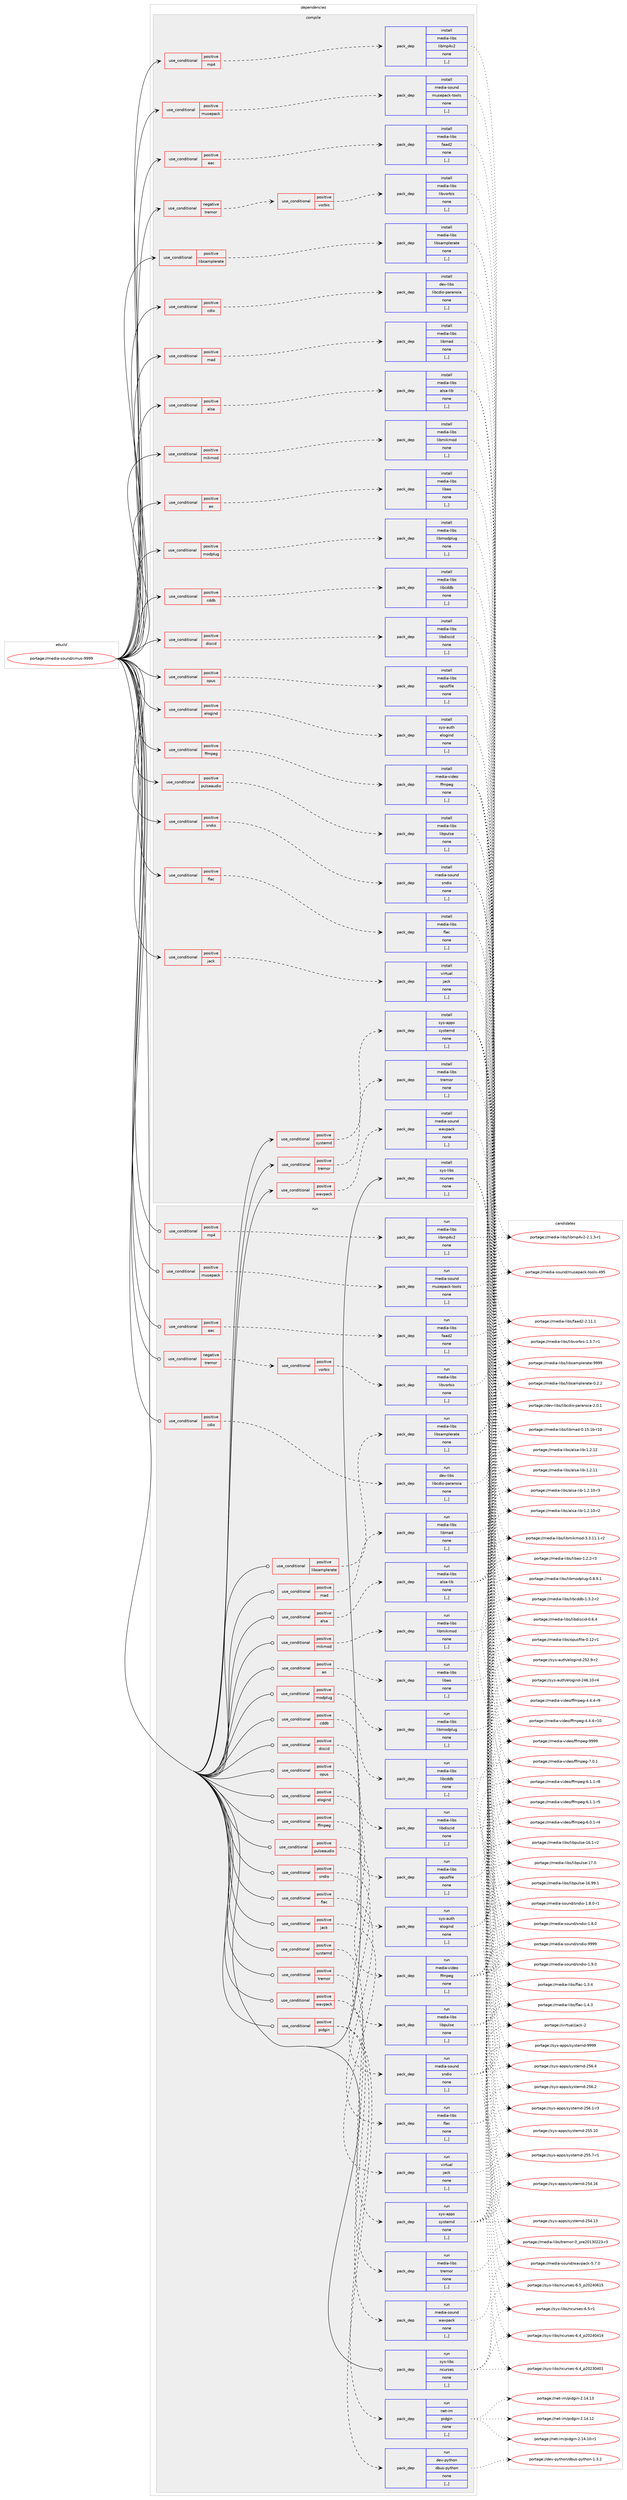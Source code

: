 digraph prolog {

# *************
# Graph options
# *************

newrank=true;
concentrate=true;
compound=true;
graph [rankdir=LR,fontname=Helvetica,fontsize=10,ranksep=1.5];#, ranksep=2.5, nodesep=0.2];
edge  [arrowhead=vee];
node  [fontname=Helvetica,fontsize=10];

# **********
# The ebuild
# **********

subgraph cluster_leftcol {
color=gray;
label=<<i>ebuild</i>>;
id [label="portage://media-sound/cmus-9999", color=red, width=4, href="../media-sound/cmus-9999.svg"];
}

# ****************
# The dependencies
# ****************

subgraph cluster_midcol {
color=gray;
label=<<i>dependencies</i>>;
subgraph cluster_compile {
fillcolor="#eeeeee";
style=filled;
label=<<i>compile</i>>;
subgraph cond79243 {
dependency313269 [label=<<TABLE BORDER="0" CELLBORDER="1" CELLSPACING="0" CELLPADDING="4"><TR><TD ROWSPAN="3" CELLPADDING="10">use_conditional</TD></TR><TR><TD>negative</TD></TR><TR><TD>tremor</TD></TR></TABLE>>, shape=none, color=red];
subgraph cond79244 {
dependency313270 [label=<<TABLE BORDER="0" CELLBORDER="1" CELLSPACING="0" CELLPADDING="4"><TR><TD ROWSPAN="3" CELLPADDING="10">use_conditional</TD></TR><TR><TD>positive</TD></TR><TR><TD>vorbis</TD></TR></TABLE>>, shape=none, color=red];
subgraph pack231595 {
dependency313271 [label=<<TABLE BORDER="0" CELLBORDER="1" CELLSPACING="0" CELLPADDING="4" WIDTH="220"><TR><TD ROWSPAN="6" CELLPADDING="30">pack_dep</TD></TR><TR><TD WIDTH="110">install</TD></TR><TR><TD>media-libs</TD></TR><TR><TD>libvorbis</TD></TR><TR><TD>none</TD></TR><TR><TD>[,,]</TD></TR></TABLE>>, shape=none, color=blue];
}
dependency313270:e -> dependency313271:w [weight=20,style="dashed",arrowhead="vee"];
}
dependency313269:e -> dependency313270:w [weight=20,style="dashed",arrowhead="vee"];
}
id:e -> dependency313269:w [weight=20,style="solid",arrowhead="vee"];
subgraph cond79245 {
dependency313272 [label=<<TABLE BORDER="0" CELLBORDER="1" CELLSPACING="0" CELLPADDING="4"><TR><TD ROWSPAN="3" CELLPADDING="10">use_conditional</TD></TR><TR><TD>positive</TD></TR><TR><TD>aac</TD></TR></TABLE>>, shape=none, color=red];
subgraph pack231596 {
dependency313273 [label=<<TABLE BORDER="0" CELLBORDER="1" CELLSPACING="0" CELLPADDING="4" WIDTH="220"><TR><TD ROWSPAN="6" CELLPADDING="30">pack_dep</TD></TR><TR><TD WIDTH="110">install</TD></TR><TR><TD>media-libs</TD></TR><TR><TD>faad2</TD></TR><TR><TD>none</TD></TR><TR><TD>[,,]</TD></TR></TABLE>>, shape=none, color=blue];
}
dependency313272:e -> dependency313273:w [weight=20,style="dashed",arrowhead="vee"];
}
id:e -> dependency313272:w [weight=20,style="solid",arrowhead="vee"];
subgraph cond79246 {
dependency313274 [label=<<TABLE BORDER="0" CELLBORDER="1" CELLSPACING="0" CELLPADDING="4"><TR><TD ROWSPAN="3" CELLPADDING="10">use_conditional</TD></TR><TR><TD>positive</TD></TR><TR><TD>alsa</TD></TR></TABLE>>, shape=none, color=red];
subgraph pack231597 {
dependency313275 [label=<<TABLE BORDER="0" CELLBORDER="1" CELLSPACING="0" CELLPADDING="4" WIDTH="220"><TR><TD ROWSPAN="6" CELLPADDING="30">pack_dep</TD></TR><TR><TD WIDTH="110">install</TD></TR><TR><TD>media-libs</TD></TR><TR><TD>alsa-lib</TD></TR><TR><TD>none</TD></TR><TR><TD>[,,]</TD></TR></TABLE>>, shape=none, color=blue];
}
dependency313274:e -> dependency313275:w [weight=20,style="dashed",arrowhead="vee"];
}
id:e -> dependency313274:w [weight=20,style="solid",arrowhead="vee"];
subgraph cond79247 {
dependency313276 [label=<<TABLE BORDER="0" CELLBORDER="1" CELLSPACING="0" CELLPADDING="4"><TR><TD ROWSPAN="3" CELLPADDING="10">use_conditional</TD></TR><TR><TD>positive</TD></TR><TR><TD>ao</TD></TR></TABLE>>, shape=none, color=red];
subgraph pack231598 {
dependency313277 [label=<<TABLE BORDER="0" CELLBORDER="1" CELLSPACING="0" CELLPADDING="4" WIDTH="220"><TR><TD ROWSPAN="6" CELLPADDING="30">pack_dep</TD></TR><TR><TD WIDTH="110">install</TD></TR><TR><TD>media-libs</TD></TR><TR><TD>libao</TD></TR><TR><TD>none</TD></TR><TR><TD>[,,]</TD></TR></TABLE>>, shape=none, color=blue];
}
dependency313276:e -> dependency313277:w [weight=20,style="dashed",arrowhead="vee"];
}
id:e -> dependency313276:w [weight=20,style="solid",arrowhead="vee"];
subgraph cond79248 {
dependency313278 [label=<<TABLE BORDER="0" CELLBORDER="1" CELLSPACING="0" CELLPADDING="4"><TR><TD ROWSPAN="3" CELLPADDING="10">use_conditional</TD></TR><TR><TD>positive</TD></TR><TR><TD>cddb</TD></TR></TABLE>>, shape=none, color=red];
subgraph pack231599 {
dependency313279 [label=<<TABLE BORDER="0" CELLBORDER="1" CELLSPACING="0" CELLPADDING="4" WIDTH="220"><TR><TD ROWSPAN="6" CELLPADDING="30">pack_dep</TD></TR><TR><TD WIDTH="110">install</TD></TR><TR><TD>media-libs</TD></TR><TR><TD>libcddb</TD></TR><TR><TD>none</TD></TR><TR><TD>[,,]</TD></TR></TABLE>>, shape=none, color=blue];
}
dependency313278:e -> dependency313279:w [weight=20,style="dashed",arrowhead="vee"];
}
id:e -> dependency313278:w [weight=20,style="solid",arrowhead="vee"];
subgraph cond79249 {
dependency313280 [label=<<TABLE BORDER="0" CELLBORDER="1" CELLSPACING="0" CELLPADDING="4"><TR><TD ROWSPAN="3" CELLPADDING="10">use_conditional</TD></TR><TR><TD>positive</TD></TR><TR><TD>cdio</TD></TR></TABLE>>, shape=none, color=red];
subgraph pack231600 {
dependency313281 [label=<<TABLE BORDER="0" CELLBORDER="1" CELLSPACING="0" CELLPADDING="4" WIDTH="220"><TR><TD ROWSPAN="6" CELLPADDING="30">pack_dep</TD></TR><TR><TD WIDTH="110">install</TD></TR><TR><TD>dev-libs</TD></TR><TR><TD>libcdio-paranoia</TD></TR><TR><TD>none</TD></TR><TR><TD>[,,]</TD></TR></TABLE>>, shape=none, color=blue];
}
dependency313280:e -> dependency313281:w [weight=20,style="dashed",arrowhead="vee"];
}
id:e -> dependency313280:w [weight=20,style="solid",arrowhead="vee"];
subgraph cond79250 {
dependency313282 [label=<<TABLE BORDER="0" CELLBORDER="1" CELLSPACING="0" CELLPADDING="4"><TR><TD ROWSPAN="3" CELLPADDING="10">use_conditional</TD></TR><TR><TD>positive</TD></TR><TR><TD>discid</TD></TR></TABLE>>, shape=none, color=red];
subgraph pack231601 {
dependency313283 [label=<<TABLE BORDER="0" CELLBORDER="1" CELLSPACING="0" CELLPADDING="4" WIDTH="220"><TR><TD ROWSPAN="6" CELLPADDING="30">pack_dep</TD></TR><TR><TD WIDTH="110">install</TD></TR><TR><TD>media-libs</TD></TR><TR><TD>libdiscid</TD></TR><TR><TD>none</TD></TR><TR><TD>[,,]</TD></TR></TABLE>>, shape=none, color=blue];
}
dependency313282:e -> dependency313283:w [weight=20,style="dashed",arrowhead="vee"];
}
id:e -> dependency313282:w [weight=20,style="solid",arrowhead="vee"];
subgraph cond79251 {
dependency313284 [label=<<TABLE BORDER="0" CELLBORDER="1" CELLSPACING="0" CELLPADDING="4"><TR><TD ROWSPAN="3" CELLPADDING="10">use_conditional</TD></TR><TR><TD>positive</TD></TR><TR><TD>elogind</TD></TR></TABLE>>, shape=none, color=red];
subgraph pack231602 {
dependency313285 [label=<<TABLE BORDER="0" CELLBORDER="1" CELLSPACING="0" CELLPADDING="4" WIDTH="220"><TR><TD ROWSPAN="6" CELLPADDING="30">pack_dep</TD></TR><TR><TD WIDTH="110">install</TD></TR><TR><TD>sys-auth</TD></TR><TR><TD>elogind</TD></TR><TR><TD>none</TD></TR><TR><TD>[,,]</TD></TR></TABLE>>, shape=none, color=blue];
}
dependency313284:e -> dependency313285:w [weight=20,style="dashed",arrowhead="vee"];
}
id:e -> dependency313284:w [weight=20,style="solid",arrowhead="vee"];
subgraph cond79252 {
dependency313286 [label=<<TABLE BORDER="0" CELLBORDER="1" CELLSPACING="0" CELLPADDING="4"><TR><TD ROWSPAN="3" CELLPADDING="10">use_conditional</TD></TR><TR><TD>positive</TD></TR><TR><TD>ffmpeg</TD></TR></TABLE>>, shape=none, color=red];
subgraph pack231603 {
dependency313287 [label=<<TABLE BORDER="0" CELLBORDER="1" CELLSPACING="0" CELLPADDING="4" WIDTH="220"><TR><TD ROWSPAN="6" CELLPADDING="30">pack_dep</TD></TR><TR><TD WIDTH="110">install</TD></TR><TR><TD>media-video</TD></TR><TR><TD>ffmpeg</TD></TR><TR><TD>none</TD></TR><TR><TD>[,,]</TD></TR></TABLE>>, shape=none, color=blue];
}
dependency313286:e -> dependency313287:w [weight=20,style="dashed",arrowhead="vee"];
}
id:e -> dependency313286:w [weight=20,style="solid",arrowhead="vee"];
subgraph cond79253 {
dependency313288 [label=<<TABLE BORDER="0" CELLBORDER="1" CELLSPACING="0" CELLPADDING="4"><TR><TD ROWSPAN="3" CELLPADDING="10">use_conditional</TD></TR><TR><TD>positive</TD></TR><TR><TD>flac</TD></TR></TABLE>>, shape=none, color=red];
subgraph pack231604 {
dependency313289 [label=<<TABLE BORDER="0" CELLBORDER="1" CELLSPACING="0" CELLPADDING="4" WIDTH="220"><TR><TD ROWSPAN="6" CELLPADDING="30">pack_dep</TD></TR><TR><TD WIDTH="110">install</TD></TR><TR><TD>media-libs</TD></TR><TR><TD>flac</TD></TR><TR><TD>none</TD></TR><TR><TD>[,,]</TD></TR></TABLE>>, shape=none, color=blue];
}
dependency313288:e -> dependency313289:w [weight=20,style="dashed",arrowhead="vee"];
}
id:e -> dependency313288:w [weight=20,style="solid",arrowhead="vee"];
subgraph cond79254 {
dependency313290 [label=<<TABLE BORDER="0" CELLBORDER="1" CELLSPACING="0" CELLPADDING="4"><TR><TD ROWSPAN="3" CELLPADDING="10">use_conditional</TD></TR><TR><TD>positive</TD></TR><TR><TD>jack</TD></TR></TABLE>>, shape=none, color=red];
subgraph pack231605 {
dependency313291 [label=<<TABLE BORDER="0" CELLBORDER="1" CELLSPACING="0" CELLPADDING="4" WIDTH="220"><TR><TD ROWSPAN="6" CELLPADDING="30">pack_dep</TD></TR><TR><TD WIDTH="110">install</TD></TR><TR><TD>virtual</TD></TR><TR><TD>jack</TD></TR><TR><TD>none</TD></TR><TR><TD>[,,]</TD></TR></TABLE>>, shape=none, color=blue];
}
dependency313290:e -> dependency313291:w [weight=20,style="dashed",arrowhead="vee"];
}
id:e -> dependency313290:w [weight=20,style="solid",arrowhead="vee"];
subgraph cond79255 {
dependency313292 [label=<<TABLE BORDER="0" CELLBORDER="1" CELLSPACING="0" CELLPADDING="4"><TR><TD ROWSPAN="3" CELLPADDING="10">use_conditional</TD></TR><TR><TD>positive</TD></TR><TR><TD>libsamplerate</TD></TR></TABLE>>, shape=none, color=red];
subgraph pack231606 {
dependency313293 [label=<<TABLE BORDER="0" CELLBORDER="1" CELLSPACING="0" CELLPADDING="4" WIDTH="220"><TR><TD ROWSPAN="6" CELLPADDING="30">pack_dep</TD></TR><TR><TD WIDTH="110">install</TD></TR><TR><TD>media-libs</TD></TR><TR><TD>libsamplerate</TD></TR><TR><TD>none</TD></TR><TR><TD>[,,]</TD></TR></TABLE>>, shape=none, color=blue];
}
dependency313292:e -> dependency313293:w [weight=20,style="dashed",arrowhead="vee"];
}
id:e -> dependency313292:w [weight=20,style="solid",arrowhead="vee"];
subgraph cond79256 {
dependency313294 [label=<<TABLE BORDER="0" CELLBORDER="1" CELLSPACING="0" CELLPADDING="4"><TR><TD ROWSPAN="3" CELLPADDING="10">use_conditional</TD></TR><TR><TD>positive</TD></TR><TR><TD>mad</TD></TR></TABLE>>, shape=none, color=red];
subgraph pack231607 {
dependency313295 [label=<<TABLE BORDER="0" CELLBORDER="1" CELLSPACING="0" CELLPADDING="4" WIDTH="220"><TR><TD ROWSPAN="6" CELLPADDING="30">pack_dep</TD></TR><TR><TD WIDTH="110">install</TD></TR><TR><TD>media-libs</TD></TR><TR><TD>libmad</TD></TR><TR><TD>none</TD></TR><TR><TD>[,,]</TD></TR></TABLE>>, shape=none, color=blue];
}
dependency313294:e -> dependency313295:w [weight=20,style="dashed",arrowhead="vee"];
}
id:e -> dependency313294:w [weight=20,style="solid",arrowhead="vee"];
subgraph cond79257 {
dependency313296 [label=<<TABLE BORDER="0" CELLBORDER="1" CELLSPACING="0" CELLPADDING="4"><TR><TD ROWSPAN="3" CELLPADDING="10">use_conditional</TD></TR><TR><TD>positive</TD></TR><TR><TD>mikmod</TD></TR></TABLE>>, shape=none, color=red];
subgraph pack231608 {
dependency313297 [label=<<TABLE BORDER="0" CELLBORDER="1" CELLSPACING="0" CELLPADDING="4" WIDTH="220"><TR><TD ROWSPAN="6" CELLPADDING="30">pack_dep</TD></TR><TR><TD WIDTH="110">install</TD></TR><TR><TD>media-libs</TD></TR><TR><TD>libmikmod</TD></TR><TR><TD>none</TD></TR><TR><TD>[,,]</TD></TR></TABLE>>, shape=none, color=blue];
}
dependency313296:e -> dependency313297:w [weight=20,style="dashed",arrowhead="vee"];
}
id:e -> dependency313296:w [weight=20,style="solid",arrowhead="vee"];
subgraph cond79258 {
dependency313298 [label=<<TABLE BORDER="0" CELLBORDER="1" CELLSPACING="0" CELLPADDING="4"><TR><TD ROWSPAN="3" CELLPADDING="10">use_conditional</TD></TR><TR><TD>positive</TD></TR><TR><TD>modplug</TD></TR></TABLE>>, shape=none, color=red];
subgraph pack231609 {
dependency313299 [label=<<TABLE BORDER="0" CELLBORDER="1" CELLSPACING="0" CELLPADDING="4" WIDTH="220"><TR><TD ROWSPAN="6" CELLPADDING="30">pack_dep</TD></TR><TR><TD WIDTH="110">install</TD></TR><TR><TD>media-libs</TD></TR><TR><TD>libmodplug</TD></TR><TR><TD>none</TD></TR><TR><TD>[,,]</TD></TR></TABLE>>, shape=none, color=blue];
}
dependency313298:e -> dependency313299:w [weight=20,style="dashed",arrowhead="vee"];
}
id:e -> dependency313298:w [weight=20,style="solid",arrowhead="vee"];
subgraph cond79259 {
dependency313300 [label=<<TABLE BORDER="0" CELLBORDER="1" CELLSPACING="0" CELLPADDING="4"><TR><TD ROWSPAN="3" CELLPADDING="10">use_conditional</TD></TR><TR><TD>positive</TD></TR><TR><TD>mp4</TD></TR></TABLE>>, shape=none, color=red];
subgraph pack231610 {
dependency313301 [label=<<TABLE BORDER="0" CELLBORDER="1" CELLSPACING="0" CELLPADDING="4" WIDTH="220"><TR><TD ROWSPAN="6" CELLPADDING="30">pack_dep</TD></TR><TR><TD WIDTH="110">install</TD></TR><TR><TD>media-libs</TD></TR><TR><TD>libmp4v2</TD></TR><TR><TD>none</TD></TR><TR><TD>[,,]</TD></TR></TABLE>>, shape=none, color=blue];
}
dependency313300:e -> dependency313301:w [weight=20,style="dashed",arrowhead="vee"];
}
id:e -> dependency313300:w [weight=20,style="solid",arrowhead="vee"];
subgraph cond79260 {
dependency313302 [label=<<TABLE BORDER="0" CELLBORDER="1" CELLSPACING="0" CELLPADDING="4"><TR><TD ROWSPAN="3" CELLPADDING="10">use_conditional</TD></TR><TR><TD>positive</TD></TR><TR><TD>musepack</TD></TR></TABLE>>, shape=none, color=red];
subgraph pack231611 {
dependency313303 [label=<<TABLE BORDER="0" CELLBORDER="1" CELLSPACING="0" CELLPADDING="4" WIDTH="220"><TR><TD ROWSPAN="6" CELLPADDING="30">pack_dep</TD></TR><TR><TD WIDTH="110">install</TD></TR><TR><TD>media-sound</TD></TR><TR><TD>musepack-tools</TD></TR><TR><TD>none</TD></TR><TR><TD>[,,]</TD></TR></TABLE>>, shape=none, color=blue];
}
dependency313302:e -> dependency313303:w [weight=20,style="dashed",arrowhead="vee"];
}
id:e -> dependency313302:w [weight=20,style="solid",arrowhead="vee"];
subgraph cond79261 {
dependency313304 [label=<<TABLE BORDER="0" CELLBORDER="1" CELLSPACING="0" CELLPADDING="4"><TR><TD ROWSPAN="3" CELLPADDING="10">use_conditional</TD></TR><TR><TD>positive</TD></TR><TR><TD>opus</TD></TR></TABLE>>, shape=none, color=red];
subgraph pack231612 {
dependency313305 [label=<<TABLE BORDER="0" CELLBORDER="1" CELLSPACING="0" CELLPADDING="4" WIDTH="220"><TR><TD ROWSPAN="6" CELLPADDING="30">pack_dep</TD></TR><TR><TD WIDTH="110">install</TD></TR><TR><TD>media-libs</TD></TR><TR><TD>opusfile</TD></TR><TR><TD>none</TD></TR><TR><TD>[,,]</TD></TR></TABLE>>, shape=none, color=blue];
}
dependency313304:e -> dependency313305:w [weight=20,style="dashed",arrowhead="vee"];
}
id:e -> dependency313304:w [weight=20,style="solid",arrowhead="vee"];
subgraph cond79262 {
dependency313306 [label=<<TABLE BORDER="0" CELLBORDER="1" CELLSPACING="0" CELLPADDING="4"><TR><TD ROWSPAN="3" CELLPADDING="10">use_conditional</TD></TR><TR><TD>positive</TD></TR><TR><TD>pulseaudio</TD></TR></TABLE>>, shape=none, color=red];
subgraph pack231613 {
dependency313307 [label=<<TABLE BORDER="0" CELLBORDER="1" CELLSPACING="0" CELLPADDING="4" WIDTH="220"><TR><TD ROWSPAN="6" CELLPADDING="30">pack_dep</TD></TR><TR><TD WIDTH="110">install</TD></TR><TR><TD>media-libs</TD></TR><TR><TD>libpulse</TD></TR><TR><TD>none</TD></TR><TR><TD>[,,]</TD></TR></TABLE>>, shape=none, color=blue];
}
dependency313306:e -> dependency313307:w [weight=20,style="dashed",arrowhead="vee"];
}
id:e -> dependency313306:w [weight=20,style="solid",arrowhead="vee"];
subgraph cond79263 {
dependency313308 [label=<<TABLE BORDER="0" CELLBORDER="1" CELLSPACING="0" CELLPADDING="4"><TR><TD ROWSPAN="3" CELLPADDING="10">use_conditional</TD></TR><TR><TD>positive</TD></TR><TR><TD>sndio</TD></TR></TABLE>>, shape=none, color=red];
subgraph pack231614 {
dependency313309 [label=<<TABLE BORDER="0" CELLBORDER="1" CELLSPACING="0" CELLPADDING="4" WIDTH="220"><TR><TD ROWSPAN="6" CELLPADDING="30">pack_dep</TD></TR><TR><TD WIDTH="110">install</TD></TR><TR><TD>media-sound</TD></TR><TR><TD>sndio</TD></TR><TR><TD>none</TD></TR><TR><TD>[,,]</TD></TR></TABLE>>, shape=none, color=blue];
}
dependency313308:e -> dependency313309:w [weight=20,style="dashed",arrowhead="vee"];
}
id:e -> dependency313308:w [weight=20,style="solid",arrowhead="vee"];
subgraph cond79264 {
dependency313310 [label=<<TABLE BORDER="0" CELLBORDER="1" CELLSPACING="0" CELLPADDING="4"><TR><TD ROWSPAN="3" CELLPADDING="10">use_conditional</TD></TR><TR><TD>positive</TD></TR><TR><TD>systemd</TD></TR></TABLE>>, shape=none, color=red];
subgraph pack231615 {
dependency313311 [label=<<TABLE BORDER="0" CELLBORDER="1" CELLSPACING="0" CELLPADDING="4" WIDTH="220"><TR><TD ROWSPAN="6" CELLPADDING="30">pack_dep</TD></TR><TR><TD WIDTH="110">install</TD></TR><TR><TD>sys-apps</TD></TR><TR><TD>systemd</TD></TR><TR><TD>none</TD></TR><TR><TD>[,,]</TD></TR></TABLE>>, shape=none, color=blue];
}
dependency313310:e -> dependency313311:w [weight=20,style="dashed",arrowhead="vee"];
}
id:e -> dependency313310:w [weight=20,style="solid",arrowhead="vee"];
subgraph cond79265 {
dependency313312 [label=<<TABLE BORDER="0" CELLBORDER="1" CELLSPACING="0" CELLPADDING="4"><TR><TD ROWSPAN="3" CELLPADDING="10">use_conditional</TD></TR><TR><TD>positive</TD></TR><TR><TD>tremor</TD></TR></TABLE>>, shape=none, color=red];
subgraph pack231616 {
dependency313313 [label=<<TABLE BORDER="0" CELLBORDER="1" CELLSPACING="0" CELLPADDING="4" WIDTH="220"><TR><TD ROWSPAN="6" CELLPADDING="30">pack_dep</TD></TR><TR><TD WIDTH="110">install</TD></TR><TR><TD>media-libs</TD></TR><TR><TD>tremor</TD></TR><TR><TD>none</TD></TR><TR><TD>[,,]</TD></TR></TABLE>>, shape=none, color=blue];
}
dependency313312:e -> dependency313313:w [weight=20,style="dashed",arrowhead="vee"];
}
id:e -> dependency313312:w [weight=20,style="solid",arrowhead="vee"];
subgraph cond79266 {
dependency313314 [label=<<TABLE BORDER="0" CELLBORDER="1" CELLSPACING="0" CELLPADDING="4"><TR><TD ROWSPAN="3" CELLPADDING="10">use_conditional</TD></TR><TR><TD>positive</TD></TR><TR><TD>wavpack</TD></TR></TABLE>>, shape=none, color=red];
subgraph pack231617 {
dependency313315 [label=<<TABLE BORDER="0" CELLBORDER="1" CELLSPACING="0" CELLPADDING="4" WIDTH="220"><TR><TD ROWSPAN="6" CELLPADDING="30">pack_dep</TD></TR><TR><TD WIDTH="110">install</TD></TR><TR><TD>media-sound</TD></TR><TR><TD>wavpack</TD></TR><TR><TD>none</TD></TR><TR><TD>[,,]</TD></TR></TABLE>>, shape=none, color=blue];
}
dependency313314:e -> dependency313315:w [weight=20,style="dashed",arrowhead="vee"];
}
id:e -> dependency313314:w [weight=20,style="solid",arrowhead="vee"];
subgraph pack231618 {
dependency313316 [label=<<TABLE BORDER="0" CELLBORDER="1" CELLSPACING="0" CELLPADDING="4" WIDTH="220"><TR><TD ROWSPAN="6" CELLPADDING="30">pack_dep</TD></TR><TR><TD WIDTH="110">install</TD></TR><TR><TD>sys-libs</TD></TR><TR><TD>ncurses</TD></TR><TR><TD>none</TD></TR><TR><TD>[,,]</TD></TR></TABLE>>, shape=none, color=blue];
}
id:e -> dependency313316:w [weight=20,style="solid",arrowhead="vee"];
}
subgraph cluster_compileandrun {
fillcolor="#eeeeee";
style=filled;
label=<<i>compile and run</i>>;
}
subgraph cluster_run {
fillcolor="#eeeeee";
style=filled;
label=<<i>run</i>>;
subgraph cond79267 {
dependency313317 [label=<<TABLE BORDER="0" CELLBORDER="1" CELLSPACING="0" CELLPADDING="4"><TR><TD ROWSPAN="3" CELLPADDING="10">use_conditional</TD></TR><TR><TD>negative</TD></TR><TR><TD>tremor</TD></TR></TABLE>>, shape=none, color=red];
subgraph cond79268 {
dependency313318 [label=<<TABLE BORDER="0" CELLBORDER="1" CELLSPACING="0" CELLPADDING="4"><TR><TD ROWSPAN="3" CELLPADDING="10">use_conditional</TD></TR><TR><TD>positive</TD></TR><TR><TD>vorbis</TD></TR></TABLE>>, shape=none, color=red];
subgraph pack231619 {
dependency313319 [label=<<TABLE BORDER="0" CELLBORDER="1" CELLSPACING="0" CELLPADDING="4" WIDTH="220"><TR><TD ROWSPAN="6" CELLPADDING="30">pack_dep</TD></TR><TR><TD WIDTH="110">run</TD></TR><TR><TD>media-libs</TD></TR><TR><TD>libvorbis</TD></TR><TR><TD>none</TD></TR><TR><TD>[,,]</TD></TR></TABLE>>, shape=none, color=blue];
}
dependency313318:e -> dependency313319:w [weight=20,style="dashed",arrowhead="vee"];
}
dependency313317:e -> dependency313318:w [weight=20,style="dashed",arrowhead="vee"];
}
id:e -> dependency313317:w [weight=20,style="solid",arrowhead="odot"];
subgraph cond79269 {
dependency313320 [label=<<TABLE BORDER="0" CELLBORDER="1" CELLSPACING="0" CELLPADDING="4"><TR><TD ROWSPAN="3" CELLPADDING="10">use_conditional</TD></TR><TR><TD>positive</TD></TR><TR><TD>aac</TD></TR></TABLE>>, shape=none, color=red];
subgraph pack231620 {
dependency313321 [label=<<TABLE BORDER="0" CELLBORDER="1" CELLSPACING="0" CELLPADDING="4" WIDTH="220"><TR><TD ROWSPAN="6" CELLPADDING="30">pack_dep</TD></TR><TR><TD WIDTH="110">run</TD></TR><TR><TD>media-libs</TD></TR><TR><TD>faad2</TD></TR><TR><TD>none</TD></TR><TR><TD>[,,]</TD></TR></TABLE>>, shape=none, color=blue];
}
dependency313320:e -> dependency313321:w [weight=20,style="dashed",arrowhead="vee"];
}
id:e -> dependency313320:w [weight=20,style="solid",arrowhead="odot"];
subgraph cond79270 {
dependency313322 [label=<<TABLE BORDER="0" CELLBORDER="1" CELLSPACING="0" CELLPADDING="4"><TR><TD ROWSPAN="3" CELLPADDING="10">use_conditional</TD></TR><TR><TD>positive</TD></TR><TR><TD>alsa</TD></TR></TABLE>>, shape=none, color=red];
subgraph pack231621 {
dependency313323 [label=<<TABLE BORDER="0" CELLBORDER="1" CELLSPACING="0" CELLPADDING="4" WIDTH="220"><TR><TD ROWSPAN="6" CELLPADDING="30">pack_dep</TD></TR><TR><TD WIDTH="110">run</TD></TR><TR><TD>media-libs</TD></TR><TR><TD>alsa-lib</TD></TR><TR><TD>none</TD></TR><TR><TD>[,,]</TD></TR></TABLE>>, shape=none, color=blue];
}
dependency313322:e -> dependency313323:w [weight=20,style="dashed",arrowhead="vee"];
}
id:e -> dependency313322:w [weight=20,style="solid",arrowhead="odot"];
subgraph cond79271 {
dependency313324 [label=<<TABLE BORDER="0" CELLBORDER="1" CELLSPACING="0" CELLPADDING="4"><TR><TD ROWSPAN="3" CELLPADDING="10">use_conditional</TD></TR><TR><TD>positive</TD></TR><TR><TD>ao</TD></TR></TABLE>>, shape=none, color=red];
subgraph pack231622 {
dependency313325 [label=<<TABLE BORDER="0" CELLBORDER="1" CELLSPACING="0" CELLPADDING="4" WIDTH="220"><TR><TD ROWSPAN="6" CELLPADDING="30">pack_dep</TD></TR><TR><TD WIDTH="110">run</TD></TR><TR><TD>media-libs</TD></TR><TR><TD>libao</TD></TR><TR><TD>none</TD></TR><TR><TD>[,,]</TD></TR></TABLE>>, shape=none, color=blue];
}
dependency313324:e -> dependency313325:w [weight=20,style="dashed",arrowhead="vee"];
}
id:e -> dependency313324:w [weight=20,style="solid",arrowhead="odot"];
subgraph cond79272 {
dependency313326 [label=<<TABLE BORDER="0" CELLBORDER="1" CELLSPACING="0" CELLPADDING="4"><TR><TD ROWSPAN="3" CELLPADDING="10">use_conditional</TD></TR><TR><TD>positive</TD></TR><TR><TD>cddb</TD></TR></TABLE>>, shape=none, color=red];
subgraph pack231623 {
dependency313327 [label=<<TABLE BORDER="0" CELLBORDER="1" CELLSPACING="0" CELLPADDING="4" WIDTH="220"><TR><TD ROWSPAN="6" CELLPADDING="30">pack_dep</TD></TR><TR><TD WIDTH="110">run</TD></TR><TR><TD>media-libs</TD></TR><TR><TD>libcddb</TD></TR><TR><TD>none</TD></TR><TR><TD>[,,]</TD></TR></TABLE>>, shape=none, color=blue];
}
dependency313326:e -> dependency313327:w [weight=20,style="dashed",arrowhead="vee"];
}
id:e -> dependency313326:w [weight=20,style="solid",arrowhead="odot"];
subgraph cond79273 {
dependency313328 [label=<<TABLE BORDER="0" CELLBORDER="1" CELLSPACING="0" CELLPADDING="4"><TR><TD ROWSPAN="3" CELLPADDING="10">use_conditional</TD></TR><TR><TD>positive</TD></TR><TR><TD>cdio</TD></TR></TABLE>>, shape=none, color=red];
subgraph pack231624 {
dependency313329 [label=<<TABLE BORDER="0" CELLBORDER="1" CELLSPACING="0" CELLPADDING="4" WIDTH="220"><TR><TD ROWSPAN="6" CELLPADDING="30">pack_dep</TD></TR><TR><TD WIDTH="110">run</TD></TR><TR><TD>dev-libs</TD></TR><TR><TD>libcdio-paranoia</TD></TR><TR><TD>none</TD></TR><TR><TD>[,,]</TD></TR></TABLE>>, shape=none, color=blue];
}
dependency313328:e -> dependency313329:w [weight=20,style="dashed",arrowhead="vee"];
}
id:e -> dependency313328:w [weight=20,style="solid",arrowhead="odot"];
subgraph cond79274 {
dependency313330 [label=<<TABLE BORDER="0" CELLBORDER="1" CELLSPACING="0" CELLPADDING="4"><TR><TD ROWSPAN="3" CELLPADDING="10">use_conditional</TD></TR><TR><TD>positive</TD></TR><TR><TD>discid</TD></TR></TABLE>>, shape=none, color=red];
subgraph pack231625 {
dependency313331 [label=<<TABLE BORDER="0" CELLBORDER="1" CELLSPACING="0" CELLPADDING="4" WIDTH="220"><TR><TD ROWSPAN="6" CELLPADDING="30">pack_dep</TD></TR><TR><TD WIDTH="110">run</TD></TR><TR><TD>media-libs</TD></TR><TR><TD>libdiscid</TD></TR><TR><TD>none</TD></TR><TR><TD>[,,]</TD></TR></TABLE>>, shape=none, color=blue];
}
dependency313330:e -> dependency313331:w [weight=20,style="dashed",arrowhead="vee"];
}
id:e -> dependency313330:w [weight=20,style="solid",arrowhead="odot"];
subgraph cond79275 {
dependency313332 [label=<<TABLE BORDER="0" CELLBORDER="1" CELLSPACING="0" CELLPADDING="4"><TR><TD ROWSPAN="3" CELLPADDING="10">use_conditional</TD></TR><TR><TD>positive</TD></TR><TR><TD>elogind</TD></TR></TABLE>>, shape=none, color=red];
subgraph pack231626 {
dependency313333 [label=<<TABLE BORDER="0" CELLBORDER="1" CELLSPACING="0" CELLPADDING="4" WIDTH="220"><TR><TD ROWSPAN="6" CELLPADDING="30">pack_dep</TD></TR><TR><TD WIDTH="110">run</TD></TR><TR><TD>sys-auth</TD></TR><TR><TD>elogind</TD></TR><TR><TD>none</TD></TR><TR><TD>[,,]</TD></TR></TABLE>>, shape=none, color=blue];
}
dependency313332:e -> dependency313333:w [weight=20,style="dashed",arrowhead="vee"];
}
id:e -> dependency313332:w [weight=20,style="solid",arrowhead="odot"];
subgraph cond79276 {
dependency313334 [label=<<TABLE BORDER="0" CELLBORDER="1" CELLSPACING="0" CELLPADDING="4"><TR><TD ROWSPAN="3" CELLPADDING="10">use_conditional</TD></TR><TR><TD>positive</TD></TR><TR><TD>ffmpeg</TD></TR></TABLE>>, shape=none, color=red];
subgraph pack231627 {
dependency313335 [label=<<TABLE BORDER="0" CELLBORDER="1" CELLSPACING="0" CELLPADDING="4" WIDTH="220"><TR><TD ROWSPAN="6" CELLPADDING="30">pack_dep</TD></TR><TR><TD WIDTH="110">run</TD></TR><TR><TD>media-video</TD></TR><TR><TD>ffmpeg</TD></TR><TR><TD>none</TD></TR><TR><TD>[,,]</TD></TR></TABLE>>, shape=none, color=blue];
}
dependency313334:e -> dependency313335:w [weight=20,style="dashed",arrowhead="vee"];
}
id:e -> dependency313334:w [weight=20,style="solid",arrowhead="odot"];
subgraph cond79277 {
dependency313336 [label=<<TABLE BORDER="0" CELLBORDER="1" CELLSPACING="0" CELLPADDING="4"><TR><TD ROWSPAN="3" CELLPADDING="10">use_conditional</TD></TR><TR><TD>positive</TD></TR><TR><TD>flac</TD></TR></TABLE>>, shape=none, color=red];
subgraph pack231628 {
dependency313337 [label=<<TABLE BORDER="0" CELLBORDER="1" CELLSPACING="0" CELLPADDING="4" WIDTH="220"><TR><TD ROWSPAN="6" CELLPADDING="30">pack_dep</TD></TR><TR><TD WIDTH="110">run</TD></TR><TR><TD>media-libs</TD></TR><TR><TD>flac</TD></TR><TR><TD>none</TD></TR><TR><TD>[,,]</TD></TR></TABLE>>, shape=none, color=blue];
}
dependency313336:e -> dependency313337:w [weight=20,style="dashed",arrowhead="vee"];
}
id:e -> dependency313336:w [weight=20,style="solid",arrowhead="odot"];
subgraph cond79278 {
dependency313338 [label=<<TABLE BORDER="0" CELLBORDER="1" CELLSPACING="0" CELLPADDING="4"><TR><TD ROWSPAN="3" CELLPADDING="10">use_conditional</TD></TR><TR><TD>positive</TD></TR><TR><TD>jack</TD></TR></TABLE>>, shape=none, color=red];
subgraph pack231629 {
dependency313339 [label=<<TABLE BORDER="0" CELLBORDER="1" CELLSPACING="0" CELLPADDING="4" WIDTH="220"><TR><TD ROWSPAN="6" CELLPADDING="30">pack_dep</TD></TR><TR><TD WIDTH="110">run</TD></TR><TR><TD>virtual</TD></TR><TR><TD>jack</TD></TR><TR><TD>none</TD></TR><TR><TD>[,,]</TD></TR></TABLE>>, shape=none, color=blue];
}
dependency313338:e -> dependency313339:w [weight=20,style="dashed",arrowhead="vee"];
}
id:e -> dependency313338:w [weight=20,style="solid",arrowhead="odot"];
subgraph cond79279 {
dependency313340 [label=<<TABLE BORDER="0" CELLBORDER="1" CELLSPACING="0" CELLPADDING="4"><TR><TD ROWSPAN="3" CELLPADDING="10">use_conditional</TD></TR><TR><TD>positive</TD></TR><TR><TD>libsamplerate</TD></TR></TABLE>>, shape=none, color=red];
subgraph pack231630 {
dependency313341 [label=<<TABLE BORDER="0" CELLBORDER="1" CELLSPACING="0" CELLPADDING="4" WIDTH="220"><TR><TD ROWSPAN="6" CELLPADDING="30">pack_dep</TD></TR><TR><TD WIDTH="110">run</TD></TR><TR><TD>media-libs</TD></TR><TR><TD>libsamplerate</TD></TR><TR><TD>none</TD></TR><TR><TD>[,,]</TD></TR></TABLE>>, shape=none, color=blue];
}
dependency313340:e -> dependency313341:w [weight=20,style="dashed",arrowhead="vee"];
}
id:e -> dependency313340:w [weight=20,style="solid",arrowhead="odot"];
subgraph cond79280 {
dependency313342 [label=<<TABLE BORDER="0" CELLBORDER="1" CELLSPACING="0" CELLPADDING="4"><TR><TD ROWSPAN="3" CELLPADDING="10">use_conditional</TD></TR><TR><TD>positive</TD></TR><TR><TD>mad</TD></TR></TABLE>>, shape=none, color=red];
subgraph pack231631 {
dependency313343 [label=<<TABLE BORDER="0" CELLBORDER="1" CELLSPACING="0" CELLPADDING="4" WIDTH="220"><TR><TD ROWSPAN="6" CELLPADDING="30">pack_dep</TD></TR><TR><TD WIDTH="110">run</TD></TR><TR><TD>media-libs</TD></TR><TR><TD>libmad</TD></TR><TR><TD>none</TD></TR><TR><TD>[,,]</TD></TR></TABLE>>, shape=none, color=blue];
}
dependency313342:e -> dependency313343:w [weight=20,style="dashed",arrowhead="vee"];
}
id:e -> dependency313342:w [weight=20,style="solid",arrowhead="odot"];
subgraph cond79281 {
dependency313344 [label=<<TABLE BORDER="0" CELLBORDER="1" CELLSPACING="0" CELLPADDING="4"><TR><TD ROWSPAN="3" CELLPADDING="10">use_conditional</TD></TR><TR><TD>positive</TD></TR><TR><TD>mikmod</TD></TR></TABLE>>, shape=none, color=red];
subgraph pack231632 {
dependency313345 [label=<<TABLE BORDER="0" CELLBORDER="1" CELLSPACING="0" CELLPADDING="4" WIDTH="220"><TR><TD ROWSPAN="6" CELLPADDING="30">pack_dep</TD></TR><TR><TD WIDTH="110">run</TD></TR><TR><TD>media-libs</TD></TR><TR><TD>libmikmod</TD></TR><TR><TD>none</TD></TR><TR><TD>[,,]</TD></TR></TABLE>>, shape=none, color=blue];
}
dependency313344:e -> dependency313345:w [weight=20,style="dashed",arrowhead="vee"];
}
id:e -> dependency313344:w [weight=20,style="solid",arrowhead="odot"];
subgraph cond79282 {
dependency313346 [label=<<TABLE BORDER="0" CELLBORDER="1" CELLSPACING="0" CELLPADDING="4"><TR><TD ROWSPAN="3" CELLPADDING="10">use_conditional</TD></TR><TR><TD>positive</TD></TR><TR><TD>modplug</TD></TR></TABLE>>, shape=none, color=red];
subgraph pack231633 {
dependency313347 [label=<<TABLE BORDER="0" CELLBORDER="1" CELLSPACING="0" CELLPADDING="4" WIDTH="220"><TR><TD ROWSPAN="6" CELLPADDING="30">pack_dep</TD></TR><TR><TD WIDTH="110">run</TD></TR><TR><TD>media-libs</TD></TR><TR><TD>libmodplug</TD></TR><TR><TD>none</TD></TR><TR><TD>[,,]</TD></TR></TABLE>>, shape=none, color=blue];
}
dependency313346:e -> dependency313347:w [weight=20,style="dashed",arrowhead="vee"];
}
id:e -> dependency313346:w [weight=20,style="solid",arrowhead="odot"];
subgraph cond79283 {
dependency313348 [label=<<TABLE BORDER="0" CELLBORDER="1" CELLSPACING="0" CELLPADDING="4"><TR><TD ROWSPAN="3" CELLPADDING="10">use_conditional</TD></TR><TR><TD>positive</TD></TR><TR><TD>mp4</TD></TR></TABLE>>, shape=none, color=red];
subgraph pack231634 {
dependency313349 [label=<<TABLE BORDER="0" CELLBORDER="1" CELLSPACING="0" CELLPADDING="4" WIDTH="220"><TR><TD ROWSPAN="6" CELLPADDING="30">pack_dep</TD></TR><TR><TD WIDTH="110">run</TD></TR><TR><TD>media-libs</TD></TR><TR><TD>libmp4v2</TD></TR><TR><TD>none</TD></TR><TR><TD>[,,]</TD></TR></TABLE>>, shape=none, color=blue];
}
dependency313348:e -> dependency313349:w [weight=20,style="dashed",arrowhead="vee"];
}
id:e -> dependency313348:w [weight=20,style="solid",arrowhead="odot"];
subgraph cond79284 {
dependency313350 [label=<<TABLE BORDER="0" CELLBORDER="1" CELLSPACING="0" CELLPADDING="4"><TR><TD ROWSPAN="3" CELLPADDING="10">use_conditional</TD></TR><TR><TD>positive</TD></TR><TR><TD>musepack</TD></TR></TABLE>>, shape=none, color=red];
subgraph pack231635 {
dependency313351 [label=<<TABLE BORDER="0" CELLBORDER="1" CELLSPACING="0" CELLPADDING="4" WIDTH="220"><TR><TD ROWSPAN="6" CELLPADDING="30">pack_dep</TD></TR><TR><TD WIDTH="110">run</TD></TR><TR><TD>media-sound</TD></TR><TR><TD>musepack-tools</TD></TR><TR><TD>none</TD></TR><TR><TD>[,,]</TD></TR></TABLE>>, shape=none, color=blue];
}
dependency313350:e -> dependency313351:w [weight=20,style="dashed",arrowhead="vee"];
}
id:e -> dependency313350:w [weight=20,style="solid",arrowhead="odot"];
subgraph cond79285 {
dependency313352 [label=<<TABLE BORDER="0" CELLBORDER="1" CELLSPACING="0" CELLPADDING="4"><TR><TD ROWSPAN="3" CELLPADDING="10">use_conditional</TD></TR><TR><TD>positive</TD></TR><TR><TD>opus</TD></TR></TABLE>>, shape=none, color=red];
subgraph pack231636 {
dependency313353 [label=<<TABLE BORDER="0" CELLBORDER="1" CELLSPACING="0" CELLPADDING="4" WIDTH="220"><TR><TD ROWSPAN="6" CELLPADDING="30">pack_dep</TD></TR><TR><TD WIDTH="110">run</TD></TR><TR><TD>media-libs</TD></TR><TR><TD>opusfile</TD></TR><TR><TD>none</TD></TR><TR><TD>[,,]</TD></TR></TABLE>>, shape=none, color=blue];
}
dependency313352:e -> dependency313353:w [weight=20,style="dashed",arrowhead="vee"];
}
id:e -> dependency313352:w [weight=20,style="solid",arrowhead="odot"];
subgraph cond79286 {
dependency313354 [label=<<TABLE BORDER="0" CELLBORDER="1" CELLSPACING="0" CELLPADDING="4"><TR><TD ROWSPAN="3" CELLPADDING="10">use_conditional</TD></TR><TR><TD>positive</TD></TR><TR><TD>pidgin</TD></TR></TABLE>>, shape=none, color=red];
subgraph pack231637 {
dependency313355 [label=<<TABLE BORDER="0" CELLBORDER="1" CELLSPACING="0" CELLPADDING="4" WIDTH="220"><TR><TD ROWSPAN="6" CELLPADDING="30">pack_dep</TD></TR><TR><TD WIDTH="110">run</TD></TR><TR><TD>dev-python</TD></TR><TR><TD>dbus-python</TD></TR><TR><TD>none</TD></TR><TR><TD>[,,]</TD></TR></TABLE>>, shape=none, color=blue];
}
dependency313354:e -> dependency313355:w [weight=20,style="dashed",arrowhead="vee"];
subgraph pack231638 {
dependency313356 [label=<<TABLE BORDER="0" CELLBORDER="1" CELLSPACING="0" CELLPADDING="4" WIDTH="220"><TR><TD ROWSPAN="6" CELLPADDING="30">pack_dep</TD></TR><TR><TD WIDTH="110">run</TD></TR><TR><TD>net-im</TD></TR><TR><TD>pidgin</TD></TR><TR><TD>none</TD></TR><TR><TD>[,,]</TD></TR></TABLE>>, shape=none, color=blue];
}
dependency313354:e -> dependency313356:w [weight=20,style="dashed",arrowhead="vee"];
}
id:e -> dependency313354:w [weight=20,style="solid",arrowhead="odot"];
subgraph cond79287 {
dependency313357 [label=<<TABLE BORDER="0" CELLBORDER="1" CELLSPACING="0" CELLPADDING="4"><TR><TD ROWSPAN="3" CELLPADDING="10">use_conditional</TD></TR><TR><TD>positive</TD></TR><TR><TD>pulseaudio</TD></TR></TABLE>>, shape=none, color=red];
subgraph pack231639 {
dependency313358 [label=<<TABLE BORDER="0" CELLBORDER="1" CELLSPACING="0" CELLPADDING="4" WIDTH="220"><TR><TD ROWSPAN="6" CELLPADDING="30">pack_dep</TD></TR><TR><TD WIDTH="110">run</TD></TR><TR><TD>media-libs</TD></TR><TR><TD>libpulse</TD></TR><TR><TD>none</TD></TR><TR><TD>[,,]</TD></TR></TABLE>>, shape=none, color=blue];
}
dependency313357:e -> dependency313358:w [weight=20,style="dashed",arrowhead="vee"];
}
id:e -> dependency313357:w [weight=20,style="solid",arrowhead="odot"];
subgraph cond79288 {
dependency313359 [label=<<TABLE BORDER="0" CELLBORDER="1" CELLSPACING="0" CELLPADDING="4"><TR><TD ROWSPAN="3" CELLPADDING="10">use_conditional</TD></TR><TR><TD>positive</TD></TR><TR><TD>sndio</TD></TR></TABLE>>, shape=none, color=red];
subgraph pack231640 {
dependency313360 [label=<<TABLE BORDER="0" CELLBORDER="1" CELLSPACING="0" CELLPADDING="4" WIDTH="220"><TR><TD ROWSPAN="6" CELLPADDING="30">pack_dep</TD></TR><TR><TD WIDTH="110">run</TD></TR><TR><TD>media-sound</TD></TR><TR><TD>sndio</TD></TR><TR><TD>none</TD></TR><TR><TD>[,,]</TD></TR></TABLE>>, shape=none, color=blue];
}
dependency313359:e -> dependency313360:w [weight=20,style="dashed",arrowhead="vee"];
}
id:e -> dependency313359:w [weight=20,style="solid",arrowhead="odot"];
subgraph cond79289 {
dependency313361 [label=<<TABLE BORDER="0" CELLBORDER="1" CELLSPACING="0" CELLPADDING="4"><TR><TD ROWSPAN="3" CELLPADDING="10">use_conditional</TD></TR><TR><TD>positive</TD></TR><TR><TD>systemd</TD></TR></TABLE>>, shape=none, color=red];
subgraph pack231641 {
dependency313362 [label=<<TABLE BORDER="0" CELLBORDER="1" CELLSPACING="0" CELLPADDING="4" WIDTH="220"><TR><TD ROWSPAN="6" CELLPADDING="30">pack_dep</TD></TR><TR><TD WIDTH="110">run</TD></TR><TR><TD>sys-apps</TD></TR><TR><TD>systemd</TD></TR><TR><TD>none</TD></TR><TR><TD>[,,]</TD></TR></TABLE>>, shape=none, color=blue];
}
dependency313361:e -> dependency313362:w [weight=20,style="dashed",arrowhead="vee"];
}
id:e -> dependency313361:w [weight=20,style="solid",arrowhead="odot"];
subgraph cond79290 {
dependency313363 [label=<<TABLE BORDER="0" CELLBORDER="1" CELLSPACING="0" CELLPADDING="4"><TR><TD ROWSPAN="3" CELLPADDING="10">use_conditional</TD></TR><TR><TD>positive</TD></TR><TR><TD>tremor</TD></TR></TABLE>>, shape=none, color=red];
subgraph pack231642 {
dependency313364 [label=<<TABLE BORDER="0" CELLBORDER="1" CELLSPACING="0" CELLPADDING="4" WIDTH="220"><TR><TD ROWSPAN="6" CELLPADDING="30">pack_dep</TD></TR><TR><TD WIDTH="110">run</TD></TR><TR><TD>media-libs</TD></TR><TR><TD>tremor</TD></TR><TR><TD>none</TD></TR><TR><TD>[,,]</TD></TR></TABLE>>, shape=none, color=blue];
}
dependency313363:e -> dependency313364:w [weight=20,style="dashed",arrowhead="vee"];
}
id:e -> dependency313363:w [weight=20,style="solid",arrowhead="odot"];
subgraph cond79291 {
dependency313365 [label=<<TABLE BORDER="0" CELLBORDER="1" CELLSPACING="0" CELLPADDING="4"><TR><TD ROWSPAN="3" CELLPADDING="10">use_conditional</TD></TR><TR><TD>positive</TD></TR><TR><TD>wavpack</TD></TR></TABLE>>, shape=none, color=red];
subgraph pack231643 {
dependency313366 [label=<<TABLE BORDER="0" CELLBORDER="1" CELLSPACING="0" CELLPADDING="4" WIDTH="220"><TR><TD ROWSPAN="6" CELLPADDING="30">pack_dep</TD></TR><TR><TD WIDTH="110">run</TD></TR><TR><TD>media-sound</TD></TR><TR><TD>wavpack</TD></TR><TR><TD>none</TD></TR><TR><TD>[,,]</TD></TR></TABLE>>, shape=none, color=blue];
}
dependency313365:e -> dependency313366:w [weight=20,style="dashed",arrowhead="vee"];
}
id:e -> dependency313365:w [weight=20,style="solid",arrowhead="odot"];
subgraph pack231644 {
dependency313367 [label=<<TABLE BORDER="0" CELLBORDER="1" CELLSPACING="0" CELLPADDING="4" WIDTH="220"><TR><TD ROWSPAN="6" CELLPADDING="30">pack_dep</TD></TR><TR><TD WIDTH="110">run</TD></TR><TR><TD>sys-libs</TD></TR><TR><TD>ncurses</TD></TR><TR><TD>none</TD></TR><TR><TD>[,,]</TD></TR></TABLE>>, shape=none, color=blue];
}
id:e -> dependency313367:w [weight=20,style="solid",arrowhead="odot"];
}
}

# **************
# The candidates
# **************

subgraph cluster_choices {
rank=same;
color=gray;
label=<<i>candidates</i>>;

subgraph choice231595 {
color=black;
nodesep=1;
choice1091011001059745108105981154710810598118111114981051154549465146554511449 [label="portage://media-libs/libvorbis-1.3.7-r1", color=red, width=4,href="../media-libs/libvorbis-1.3.7-r1.svg"];
dependency313271:e -> choice1091011001059745108105981154710810598118111114981051154549465146554511449:w [style=dotted,weight="100"];
}
subgraph choice231596 {
color=black;
nodesep=1;
choice1091011001059745108105981154710297971005045504649494649 [label="portage://media-libs/faad2-2.11.1", color=red, width=4,href="../media-libs/faad2-2.11.1.svg"];
dependency313273:e -> choice1091011001059745108105981154710297971005045504649494649:w [style=dotted,weight="100"];
}
subgraph choice231597 {
color=black;
nodesep=1;
choice109101100105974510810598115479710811597451081059845494650464950 [label="portage://media-libs/alsa-lib-1.2.12", color=red, width=4,href="../media-libs/alsa-lib-1.2.12.svg"];
choice109101100105974510810598115479710811597451081059845494650464949 [label="portage://media-libs/alsa-lib-1.2.11", color=red, width=4,href="../media-libs/alsa-lib-1.2.11.svg"];
choice1091011001059745108105981154797108115974510810598454946504649484511451 [label="portage://media-libs/alsa-lib-1.2.10-r3", color=red, width=4,href="../media-libs/alsa-lib-1.2.10-r3.svg"];
choice1091011001059745108105981154797108115974510810598454946504649484511450 [label="portage://media-libs/alsa-lib-1.2.10-r2", color=red, width=4,href="../media-libs/alsa-lib-1.2.10-r2.svg"];
dependency313275:e -> choice109101100105974510810598115479710811597451081059845494650464950:w [style=dotted,weight="100"];
dependency313275:e -> choice109101100105974510810598115479710811597451081059845494650464949:w [style=dotted,weight="100"];
dependency313275:e -> choice1091011001059745108105981154797108115974510810598454946504649484511451:w [style=dotted,weight="100"];
dependency313275:e -> choice1091011001059745108105981154797108115974510810598454946504649484511450:w [style=dotted,weight="100"];
}
subgraph choice231598 {
color=black;
nodesep=1;
choice1091011001059745108105981154710810598971114549465046504511451 [label="portage://media-libs/libao-1.2.2-r3", color=red, width=4,href="../media-libs/libao-1.2.2-r3.svg"];
dependency313277:e -> choice1091011001059745108105981154710810598971114549465046504511451:w [style=dotted,weight="100"];
}
subgraph choice231599 {
color=black;
nodesep=1;
choice109101100105974510810598115471081059899100100984549465146504511450 [label="portage://media-libs/libcddb-1.3.2-r2", color=red, width=4,href="../media-libs/libcddb-1.3.2-r2.svg"];
dependency313279:e -> choice109101100105974510810598115471081059899100100984549465146504511450:w [style=dotted,weight="100"];
}
subgraph choice231600 {
color=black;
nodesep=1;
choice100101118451081059811547108105989910010511145112971149711011110597455046484649 [label="portage://dev-libs/libcdio-paranoia-2.0.1", color=red, width=4,href="../dev-libs/libcdio-paranoia-2.0.1.svg"];
dependency313281:e -> choice100101118451081059811547108105989910010511145112971149711011110597455046484649:w [style=dotted,weight="100"];
}
subgraph choice231601 {
color=black;
nodesep=1;
choice109101100105974510810598115471081059810010511599105100454846544652 [label="portage://media-libs/libdiscid-0.6.4", color=red, width=4,href="../media-libs/libdiscid-0.6.4.svg"];
dependency313283:e -> choice109101100105974510810598115471081059810010511599105100454846544652:w [style=dotted,weight="100"];
}
subgraph choice231602 {
color=black;
nodesep=1;
choice1151211154597117116104471011081111031051101004550535046574511450 [label="portage://sys-auth/elogind-252.9-r2", color=red, width=4,href="../sys-auth/elogind-252.9-r2.svg"];
choice115121115459711711610447101108111103105110100455052544649484511452 [label="portage://sys-auth/elogind-246.10-r4", color=red, width=4,href="../sys-auth/elogind-246.10-r4.svg"];
dependency313285:e -> choice1151211154597117116104471011081111031051101004550535046574511450:w [style=dotted,weight="100"];
dependency313285:e -> choice115121115459711711610447101108111103105110100455052544649484511452:w [style=dotted,weight="100"];
}
subgraph choice231603 {
color=black;
nodesep=1;
choice1091011001059745118105100101111471021021091121011034557575757 [label="portage://media-video/ffmpeg-9999", color=red, width=4,href="../media-video/ffmpeg-9999.svg"];
choice109101100105974511810510010111147102102109112101103455546484649 [label="portage://media-video/ffmpeg-7.0.1", color=red, width=4,href="../media-video/ffmpeg-7.0.1.svg"];
choice1091011001059745118105100101111471021021091121011034554464946494511456 [label="portage://media-video/ffmpeg-6.1.1-r8", color=red, width=4,href="../media-video/ffmpeg-6.1.1-r8.svg"];
choice1091011001059745118105100101111471021021091121011034554464946494511453 [label="portage://media-video/ffmpeg-6.1.1-r5", color=red, width=4,href="../media-video/ffmpeg-6.1.1-r5.svg"];
choice1091011001059745118105100101111471021021091121011034554464846494511452 [label="portage://media-video/ffmpeg-6.0.1-r4", color=red, width=4,href="../media-video/ffmpeg-6.0.1-r4.svg"];
choice1091011001059745118105100101111471021021091121011034552465246524511457 [label="portage://media-video/ffmpeg-4.4.4-r9", color=red, width=4,href="../media-video/ffmpeg-4.4.4-r9.svg"];
choice109101100105974511810510010111147102102109112101103455246524652451144948 [label="portage://media-video/ffmpeg-4.4.4-r10", color=red, width=4,href="../media-video/ffmpeg-4.4.4-r10.svg"];
dependency313287:e -> choice1091011001059745118105100101111471021021091121011034557575757:w [style=dotted,weight="100"];
dependency313287:e -> choice109101100105974511810510010111147102102109112101103455546484649:w [style=dotted,weight="100"];
dependency313287:e -> choice1091011001059745118105100101111471021021091121011034554464946494511456:w [style=dotted,weight="100"];
dependency313287:e -> choice1091011001059745118105100101111471021021091121011034554464946494511453:w [style=dotted,weight="100"];
dependency313287:e -> choice1091011001059745118105100101111471021021091121011034554464846494511452:w [style=dotted,weight="100"];
dependency313287:e -> choice1091011001059745118105100101111471021021091121011034552465246524511457:w [style=dotted,weight="100"];
dependency313287:e -> choice109101100105974511810510010111147102102109112101103455246524652451144948:w [style=dotted,weight="100"];
}
subgraph choice231604 {
color=black;
nodesep=1;
choice109101100105974510810598115471021089799454946524651 [label="portage://media-libs/flac-1.4.3", color=red, width=4,href="../media-libs/flac-1.4.3.svg"];
choice109101100105974510810598115471021089799454946514652 [label="portage://media-libs/flac-1.3.4", color=red, width=4,href="../media-libs/flac-1.3.4.svg"];
dependency313289:e -> choice109101100105974510810598115471021089799454946524651:w [style=dotted,weight="100"];
dependency313289:e -> choice109101100105974510810598115471021089799454946514652:w [style=dotted,weight="100"];
}
subgraph choice231605 {
color=black;
nodesep=1;
choice118105114116117971084710697991074550 [label="portage://virtual/jack-2", color=red, width=4,href="../virtual/jack-2.svg"];
dependency313291:e -> choice118105114116117971084710697991074550:w [style=dotted,weight="100"];
}
subgraph choice231606 {
color=black;
nodesep=1;
choice109101100105974510810598115471081059811597109112108101114971161014557575757 [label="portage://media-libs/libsamplerate-9999", color=red, width=4,href="../media-libs/libsamplerate-9999.svg"];
choice10910110010597451081059811547108105981159710911210810111497116101454846504650 [label="portage://media-libs/libsamplerate-0.2.2", color=red, width=4,href="../media-libs/libsamplerate-0.2.2.svg"];
dependency313293:e -> choice109101100105974510810598115471081059811597109112108101114971161014557575757:w [style=dotted,weight="100"];
dependency313293:e -> choice10910110010597451081059811547108105981159710911210810111497116101454846504650:w [style=dotted,weight="100"];
}
subgraph choice231607 {
color=black;
nodesep=1;
choice1091011001059745108105981154710810598109971004548464953464998451144948 [label="portage://media-libs/libmad-0.15.1b-r10", color=red, width=4,href="../media-libs/libmad-0.15.1b-r10.svg"];
dependency313295:e -> choice1091011001059745108105981154710810598109971004548464953464998451144948:w [style=dotted,weight="100"];
}
subgraph choice231608 {
color=black;
nodesep=1;
choice10910110010597451081059811547108105981091051071091111004551465146494946494511450 [label="portage://media-libs/libmikmod-3.3.11.1-r2", color=red, width=4,href="../media-libs/libmikmod-3.3.11.1-r2.svg"];
dependency313297:e -> choice10910110010597451081059811547108105981091051071091111004551465146494946494511450:w [style=dotted,weight="100"];
}
subgraph choice231609 {
color=black;
nodesep=1;
choice10910110010597451081059811547108105981091111001121081171034548465646574649 [label="portage://media-libs/libmodplug-0.8.9.1", color=red, width=4,href="../media-libs/libmodplug-0.8.9.1.svg"];
dependency313299:e -> choice10910110010597451081059811547108105981091111001121081171034548465646574649:w [style=dotted,weight="100"];
}
subgraph choice231610 {
color=black;
nodesep=1;
choice109101100105974510810598115471081059810911252118504550464946514511449 [label="portage://media-libs/libmp4v2-2.1.3-r1", color=red, width=4,href="../media-libs/libmp4v2-2.1.3-r1.svg"];
dependency313301:e -> choice109101100105974510810598115471081059810911252118504550464946514511449:w [style=dotted,weight="100"];
}
subgraph choice231611 {
color=black;
nodesep=1;
choice10910110010597451151111171101004710911711510111297991074511611111110811545525753 [label="portage://media-sound/musepack-tools-495", color=red, width=4,href="../media-sound/musepack-tools-495.svg"];
dependency313303:e -> choice10910110010597451151111171101004710911711510111297991074511611111110811545525753:w [style=dotted,weight="100"];
}
subgraph choice231612 {
color=black;
nodesep=1;
choice1091011001059745108105981154711111211711510210510810145484649504511449 [label="portage://media-libs/opusfile-0.12-r1", color=red, width=4,href="../media-libs/opusfile-0.12-r1.svg"];
dependency313305:e -> choice1091011001059745108105981154711111211711510210510810145484649504511449:w [style=dotted,weight="100"];
}
subgraph choice231613 {
color=black;
nodesep=1;
choice10910110010597451081059811547108105981121171081151014549554648 [label="portage://media-libs/libpulse-17.0", color=red, width=4,href="../media-libs/libpulse-17.0.svg"];
choice10910110010597451081059811547108105981121171081151014549544657574649 [label="portage://media-libs/libpulse-16.99.1", color=red, width=4,href="../media-libs/libpulse-16.99.1.svg"];
choice109101100105974510810598115471081059811211710811510145495446494511450 [label="portage://media-libs/libpulse-16.1-r2", color=red, width=4,href="../media-libs/libpulse-16.1-r2.svg"];
dependency313307:e -> choice10910110010597451081059811547108105981121171081151014549554648:w [style=dotted,weight="100"];
dependency313307:e -> choice10910110010597451081059811547108105981121171081151014549544657574649:w [style=dotted,weight="100"];
dependency313307:e -> choice109101100105974510810598115471081059811211710811510145495446494511450:w [style=dotted,weight="100"];
}
subgraph choice231614 {
color=black;
nodesep=1;
choice1091011001059745115111117110100471151101001051114557575757 [label="portage://media-sound/sndio-9999", color=red, width=4,href="../media-sound/sndio-9999.svg"];
choice109101100105974511511111711010047115110100105111454946574648 [label="portage://media-sound/sndio-1.9.0", color=red, width=4,href="../media-sound/sndio-1.9.0.svg"];
choice1091011001059745115111117110100471151101001051114549465646484511449 [label="portage://media-sound/sndio-1.8.0-r1", color=red, width=4,href="../media-sound/sndio-1.8.0-r1.svg"];
choice109101100105974511511111711010047115110100105111454946564648 [label="portage://media-sound/sndio-1.8.0", color=red, width=4,href="../media-sound/sndio-1.8.0.svg"];
dependency313309:e -> choice1091011001059745115111117110100471151101001051114557575757:w [style=dotted,weight="100"];
dependency313309:e -> choice109101100105974511511111711010047115110100105111454946574648:w [style=dotted,weight="100"];
dependency313309:e -> choice1091011001059745115111117110100471151101001051114549465646484511449:w [style=dotted,weight="100"];
dependency313309:e -> choice109101100105974511511111711010047115110100105111454946564648:w [style=dotted,weight="100"];
}
subgraph choice231615 {
color=black;
nodesep=1;
choice1151211154597112112115471151211151161011091004557575757 [label="portage://sys-apps/systemd-9999", color=red, width=4,href="../sys-apps/systemd-9999.svg"];
choice115121115459711211211547115121115116101109100455053544652 [label="portage://sys-apps/systemd-256.4", color=red, width=4,href="../sys-apps/systemd-256.4.svg"];
choice115121115459711211211547115121115116101109100455053544650 [label="portage://sys-apps/systemd-256.2", color=red, width=4,href="../sys-apps/systemd-256.2.svg"];
choice1151211154597112112115471151211151161011091004550535446494511451 [label="portage://sys-apps/systemd-256.1-r3", color=red, width=4,href="../sys-apps/systemd-256.1-r3.svg"];
choice11512111545971121121154711512111511610110910045505353464948 [label="portage://sys-apps/systemd-255.10", color=red, width=4,href="../sys-apps/systemd-255.10.svg"];
choice1151211154597112112115471151211151161011091004550535346554511449 [label="portage://sys-apps/systemd-255.7-r1", color=red, width=4,href="../sys-apps/systemd-255.7-r1.svg"];
choice11512111545971121121154711512111511610110910045505352464954 [label="portage://sys-apps/systemd-254.16", color=red, width=4,href="../sys-apps/systemd-254.16.svg"];
choice11512111545971121121154711512111511610110910045505352464951 [label="portage://sys-apps/systemd-254.13", color=red, width=4,href="../sys-apps/systemd-254.13.svg"];
dependency313311:e -> choice1151211154597112112115471151211151161011091004557575757:w [style=dotted,weight="100"];
dependency313311:e -> choice115121115459711211211547115121115116101109100455053544652:w [style=dotted,weight="100"];
dependency313311:e -> choice115121115459711211211547115121115116101109100455053544650:w [style=dotted,weight="100"];
dependency313311:e -> choice1151211154597112112115471151211151161011091004550535446494511451:w [style=dotted,weight="100"];
dependency313311:e -> choice11512111545971121121154711512111511610110910045505353464948:w [style=dotted,weight="100"];
dependency313311:e -> choice1151211154597112112115471151211151161011091004550535346554511449:w [style=dotted,weight="100"];
dependency313311:e -> choice11512111545971121121154711512111511610110910045505352464954:w [style=dotted,weight="100"];
dependency313311:e -> choice11512111545971121121154711512111511610110910045505352464951:w [style=dotted,weight="100"];
}
subgraph choice231616 {
color=black;
nodesep=1;
choice1091011001059745108105981154711611410110911111445489511211410150484951485050514511451 [label="portage://media-libs/tremor-0_pre20130223-r3", color=red, width=4,href="../media-libs/tremor-0_pre20130223-r3.svg"];
dependency313313:e -> choice1091011001059745108105981154711611410110911111445489511211410150484951485050514511451:w [style=dotted,weight="100"];
}
subgraph choice231617 {
color=black;
nodesep=1;
choice109101100105974511511111711010047119971181129799107455346554648 [label="portage://media-sound/wavpack-5.7.0", color=red, width=4,href="../media-sound/wavpack-5.7.0.svg"];
dependency313315:e -> choice109101100105974511511111711010047119971181129799107455346554648:w [style=dotted,weight="100"];
}
subgraph choice231618 {
color=black;
nodesep=1;
choice1151211154510810598115471109911711411510111545544653951125048505248544953 [label="portage://sys-libs/ncurses-6.5_p20240615", color=red, width=4,href="../sys-libs/ncurses-6.5_p20240615.svg"];
choice11512111545108105981154711099117114115101115455446534511449 [label="portage://sys-libs/ncurses-6.5-r1", color=red, width=4,href="../sys-libs/ncurses-6.5-r1.svg"];
choice1151211154510810598115471109911711411510111545544652951125048505248524952 [label="portage://sys-libs/ncurses-6.4_p20240414", color=red, width=4,href="../sys-libs/ncurses-6.4_p20240414.svg"];
choice1151211154510810598115471109911711411510111545544652951125048505148524849 [label="portage://sys-libs/ncurses-6.4_p20230401", color=red, width=4,href="../sys-libs/ncurses-6.4_p20230401.svg"];
dependency313316:e -> choice1151211154510810598115471109911711411510111545544653951125048505248544953:w [style=dotted,weight="100"];
dependency313316:e -> choice11512111545108105981154711099117114115101115455446534511449:w [style=dotted,weight="100"];
dependency313316:e -> choice1151211154510810598115471109911711411510111545544652951125048505248524952:w [style=dotted,weight="100"];
dependency313316:e -> choice1151211154510810598115471109911711411510111545544652951125048505148524849:w [style=dotted,weight="100"];
}
subgraph choice231619 {
color=black;
nodesep=1;
choice1091011001059745108105981154710810598118111114981051154549465146554511449 [label="portage://media-libs/libvorbis-1.3.7-r1", color=red, width=4,href="../media-libs/libvorbis-1.3.7-r1.svg"];
dependency313319:e -> choice1091011001059745108105981154710810598118111114981051154549465146554511449:w [style=dotted,weight="100"];
}
subgraph choice231620 {
color=black;
nodesep=1;
choice1091011001059745108105981154710297971005045504649494649 [label="portage://media-libs/faad2-2.11.1", color=red, width=4,href="../media-libs/faad2-2.11.1.svg"];
dependency313321:e -> choice1091011001059745108105981154710297971005045504649494649:w [style=dotted,weight="100"];
}
subgraph choice231621 {
color=black;
nodesep=1;
choice109101100105974510810598115479710811597451081059845494650464950 [label="portage://media-libs/alsa-lib-1.2.12", color=red, width=4,href="../media-libs/alsa-lib-1.2.12.svg"];
choice109101100105974510810598115479710811597451081059845494650464949 [label="portage://media-libs/alsa-lib-1.2.11", color=red, width=4,href="../media-libs/alsa-lib-1.2.11.svg"];
choice1091011001059745108105981154797108115974510810598454946504649484511451 [label="portage://media-libs/alsa-lib-1.2.10-r3", color=red, width=4,href="../media-libs/alsa-lib-1.2.10-r3.svg"];
choice1091011001059745108105981154797108115974510810598454946504649484511450 [label="portage://media-libs/alsa-lib-1.2.10-r2", color=red, width=4,href="../media-libs/alsa-lib-1.2.10-r2.svg"];
dependency313323:e -> choice109101100105974510810598115479710811597451081059845494650464950:w [style=dotted,weight="100"];
dependency313323:e -> choice109101100105974510810598115479710811597451081059845494650464949:w [style=dotted,weight="100"];
dependency313323:e -> choice1091011001059745108105981154797108115974510810598454946504649484511451:w [style=dotted,weight="100"];
dependency313323:e -> choice1091011001059745108105981154797108115974510810598454946504649484511450:w [style=dotted,weight="100"];
}
subgraph choice231622 {
color=black;
nodesep=1;
choice1091011001059745108105981154710810598971114549465046504511451 [label="portage://media-libs/libao-1.2.2-r3", color=red, width=4,href="../media-libs/libao-1.2.2-r3.svg"];
dependency313325:e -> choice1091011001059745108105981154710810598971114549465046504511451:w [style=dotted,weight="100"];
}
subgraph choice231623 {
color=black;
nodesep=1;
choice109101100105974510810598115471081059899100100984549465146504511450 [label="portage://media-libs/libcddb-1.3.2-r2", color=red, width=4,href="../media-libs/libcddb-1.3.2-r2.svg"];
dependency313327:e -> choice109101100105974510810598115471081059899100100984549465146504511450:w [style=dotted,weight="100"];
}
subgraph choice231624 {
color=black;
nodesep=1;
choice100101118451081059811547108105989910010511145112971149711011110597455046484649 [label="portage://dev-libs/libcdio-paranoia-2.0.1", color=red, width=4,href="../dev-libs/libcdio-paranoia-2.0.1.svg"];
dependency313329:e -> choice100101118451081059811547108105989910010511145112971149711011110597455046484649:w [style=dotted,weight="100"];
}
subgraph choice231625 {
color=black;
nodesep=1;
choice109101100105974510810598115471081059810010511599105100454846544652 [label="portage://media-libs/libdiscid-0.6.4", color=red, width=4,href="../media-libs/libdiscid-0.6.4.svg"];
dependency313331:e -> choice109101100105974510810598115471081059810010511599105100454846544652:w [style=dotted,weight="100"];
}
subgraph choice231626 {
color=black;
nodesep=1;
choice1151211154597117116104471011081111031051101004550535046574511450 [label="portage://sys-auth/elogind-252.9-r2", color=red, width=4,href="../sys-auth/elogind-252.9-r2.svg"];
choice115121115459711711610447101108111103105110100455052544649484511452 [label="portage://sys-auth/elogind-246.10-r4", color=red, width=4,href="../sys-auth/elogind-246.10-r4.svg"];
dependency313333:e -> choice1151211154597117116104471011081111031051101004550535046574511450:w [style=dotted,weight="100"];
dependency313333:e -> choice115121115459711711610447101108111103105110100455052544649484511452:w [style=dotted,weight="100"];
}
subgraph choice231627 {
color=black;
nodesep=1;
choice1091011001059745118105100101111471021021091121011034557575757 [label="portage://media-video/ffmpeg-9999", color=red, width=4,href="../media-video/ffmpeg-9999.svg"];
choice109101100105974511810510010111147102102109112101103455546484649 [label="portage://media-video/ffmpeg-7.0.1", color=red, width=4,href="../media-video/ffmpeg-7.0.1.svg"];
choice1091011001059745118105100101111471021021091121011034554464946494511456 [label="portage://media-video/ffmpeg-6.1.1-r8", color=red, width=4,href="../media-video/ffmpeg-6.1.1-r8.svg"];
choice1091011001059745118105100101111471021021091121011034554464946494511453 [label="portage://media-video/ffmpeg-6.1.1-r5", color=red, width=4,href="../media-video/ffmpeg-6.1.1-r5.svg"];
choice1091011001059745118105100101111471021021091121011034554464846494511452 [label="portage://media-video/ffmpeg-6.0.1-r4", color=red, width=4,href="../media-video/ffmpeg-6.0.1-r4.svg"];
choice1091011001059745118105100101111471021021091121011034552465246524511457 [label="portage://media-video/ffmpeg-4.4.4-r9", color=red, width=4,href="../media-video/ffmpeg-4.4.4-r9.svg"];
choice109101100105974511810510010111147102102109112101103455246524652451144948 [label="portage://media-video/ffmpeg-4.4.4-r10", color=red, width=4,href="../media-video/ffmpeg-4.4.4-r10.svg"];
dependency313335:e -> choice1091011001059745118105100101111471021021091121011034557575757:w [style=dotted,weight="100"];
dependency313335:e -> choice109101100105974511810510010111147102102109112101103455546484649:w [style=dotted,weight="100"];
dependency313335:e -> choice1091011001059745118105100101111471021021091121011034554464946494511456:w [style=dotted,weight="100"];
dependency313335:e -> choice1091011001059745118105100101111471021021091121011034554464946494511453:w [style=dotted,weight="100"];
dependency313335:e -> choice1091011001059745118105100101111471021021091121011034554464846494511452:w [style=dotted,weight="100"];
dependency313335:e -> choice1091011001059745118105100101111471021021091121011034552465246524511457:w [style=dotted,weight="100"];
dependency313335:e -> choice109101100105974511810510010111147102102109112101103455246524652451144948:w [style=dotted,weight="100"];
}
subgraph choice231628 {
color=black;
nodesep=1;
choice109101100105974510810598115471021089799454946524651 [label="portage://media-libs/flac-1.4.3", color=red, width=4,href="../media-libs/flac-1.4.3.svg"];
choice109101100105974510810598115471021089799454946514652 [label="portage://media-libs/flac-1.3.4", color=red, width=4,href="../media-libs/flac-1.3.4.svg"];
dependency313337:e -> choice109101100105974510810598115471021089799454946524651:w [style=dotted,weight="100"];
dependency313337:e -> choice109101100105974510810598115471021089799454946514652:w [style=dotted,weight="100"];
}
subgraph choice231629 {
color=black;
nodesep=1;
choice118105114116117971084710697991074550 [label="portage://virtual/jack-2", color=red, width=4,href="../virtual/jack-2.svg"];
dependency313339:e -> choice118105114116117971084710697991074550:w [style=dotted,weight="100"];
}
subgraph choice231630 {
color=black;
nodesep=1;
choice109101100105974510810598115471081059811597109112108101114971161014557575757 [label="portage://media-libs/libsamplerate-9999", color=red, width=4,href="../media-libs/libsamplerate-9999.svg"];
choice10910110010597451081059811547108105981159710911210810111497116101454846504650 [label="portage://media-libs/libsamplerate-0.2.2", color=red, width=4,href="../media-libs/libsamplerate-0.2.2.svg"];
dependency313341:e -> choice109101100105974510810598115471081059811597109112108101114971161014557575757:w [style=dotted,weight="100"];
dependency313341:e -> choice10910110010597451081059811547108105981159710911210810111497116101454846504650:w [style=dotted,weight="100"];
}
subgraph choice231631 {
color=black;
nodesep=1;
choice1091011001059745108105981154710810598109971004548464953464998451144948 [label="portage://media-libs/libmad-0.15.1b-r10", color=red, width=4,href="../media-libs/libmad-0.15.1b-r10.svg"];
dependency313343:e -> choice1091011001059745108105981154710810598109971004548464953464998451144948:w [style=dotted,weight="100"];
}
subgraph choice231632 {
color=black;
nodesep=1;
choice10910110010597451081059811547108105981091051071091111004551465146494946494511450 [label="portage://media-libs/libmikmod-3.3.11.1-r2", color=red, width=4,href="../media-libs/libmikmod-3.3.11.1-r2.svg"];
dependency313345:e -> choice10910110010597451081059811547108105981091051071091111004551465146494946494511450:w [style=dotted,weight="100"];
}
subgraph choice231633 {
color=black;
nodesep=1;
choice10910110010597451081059811547108105981091111001121081171034548465646574649 [label="portage://media-libs/libmodplug-0.8.9.1", color=red, width=4,href="../media-libs/libmodplug-0.8.9.1.svg"];
dependency313347:e -> choice10910110010597451081059811547108105981091111001121081171034548465646574649:w [style=dotted,weight="100"];
}
subgraph choice231634 {
color=black;
nodesep=1;
choice109101100105974510810598115471081059810911252118504550464946514511449 [label="portage://media-libs/libmp4v2-2.1.3-r1", color=red, width=4,href="../media-libs/libmp4v2-2.1.3-r1.svg"];
dependency313349:e -> choice109101100105974510810598115471081059810911252118504550464946514511449:w [style=dotted,weight="100"];
}
subgraph choice231635 {
color=black;
nodesep=1;
choice10910110010597451151111171101004710911711510111297991074511611111110811545525753 [label="portage://media-sound/musepack-tools-495", color=red, width=4,href="../media-sound/musepack-tools-495.svg"];
dependency313351:e -> choice10910110010597451151111171101004710911711510111297991074511611111110811545525753:w [style=dotted,weight="100"];
}
subgraph choice231636 {
color=black;
nodesep=1;
choice1091011001059745108105981154711111211711510210510810145484649504511449 [label="portage://media-libs/opusfile-0.12-r1", color=red, width=4,href="../media-libs/opusfile-0.12-r1.svg"];
dependency313353:e -> choice1091011001059745108105981154711111211711510210510810145484649504511449:w [style=dotted,weight="100"];
}
subgraph choice231637 {
color=black;
nodesep=1;
choice10010111845112121116104111110471009811711545112121116104111110454946514650 [label="portage://dev-python/dbus-python-1.3.2", color=red, width=4,href="../dev-python/dbus-python-1.3.2.svg"];
dependency313355:e -> choice10010111845112121116104111110471009811711545112121116104111110454946514650:w [style=dotted,weight="100"];
}
subgraph choice231638 {
color=black;
nodesep=1;
choice11010111645105109471121051001031051104550464952464951 [label="portage://net-im/pidgin-2.14.13", color=red, width=4,href="../net-im/pidgin-2.14.13.svg"];
choice11010111645105109471121051001031051104550464952464950 [label="portage://net-im/pidgin-2.14.12", color=red, width=4,href="../net-im/pidgin-2.14.12.svg"];
choice110101116451051094711210510010310511045504649524649484511449 [label="portage://net-im/pidgin-2.14.10-r1", color=red, width=4,href="../net-im/pidgin-2.14.10-r1.svg"];
dependency313356:e -> choice11010111645105109471121051001031051104550464952464951:w [style=dotted,weight="100"];
dependency313356:e -> choice11010111645105109471121051001031051104550464952464950:w [style=dotted,weight="100"];
dependency313356:e -> choice110101116451051094711210510010310511045504649524649484511449:w [style=dotted,weight="100"];
}
subgraph choice231639 {
color=black;
nodesep=1;
choice10910110010597451081059811547108105981121171081151014549554648 [label="portage://media-libs/libpulse-17.0", color=red, width=4,href="../media-libs/libpulse-17.0.svg"];
choice10910110010597451081059811547108105981121171081151014549544657574649 [label="portage://media-libs/libpulse-16.99.1", color=red, width=4,href="../media-libs/libpulse-16.99.1.svg"];
choice109101100105974510810598115471081059811211710811510145495446494511450 [label="portage://media-libs/libpulse-16.1-r2", color=red, width=4,href="../media-libs/libpulse-16.1-r2.svg"];
dependency313358:e -> choice10910110010597451081059811547108105981121171081151014549554648:w [style=dotted,weight="100"];
dependency313358:e -> choice10910110010597451081059811547108105981121171081151014549544657574649:w [style=dotted,weight="100"];
dependency313358:e -> choice109101100105974510810598115471081059811211710811510145495446494511450:w [style=dotted,weight="100"];
}
subgraph choice231640 {
color=black;
nodesep=1;
choice1091011001059745115111117110100471151101001051114557575757 [label="portage://media-sound/sndio-9999", color=red, width=4,href="../media-sound/sndio-9999.svg"];
choice109101100105974511511111711010047115110100105111454946574648 [label="portage://media-sound/sndio-1.9.0", color=red, width=4,href="../media-sound/sndio-1.9.0.svg"];
choice1091011001059745115111117110100471151101001051114549465646484511449 [label="portage://media-sound/sndio-1.8.0-r1", color=red, width=4,href="../media-sound/sndio-1.8.0-r1.svg"];
choice109101100105974511511111711010047115110100105111454946564648 [label="portage://media-sound/sndio-1.8.0", color=red, width=4,href="../media-sound/sndio-1.8.0.svg"];
dependency313360:e -> choice1091011001059745115111117110100471151101001051114557575757:w [style=dotted,weight="100"];
dependency313360:e -> choice109101100105974511511111711010047115110100105111454946574648:w [style=dotted,weight="100"];
dependency313360:e -> choice1091011001059745115111117110100471151101001051114549465646484511449:w [style=dotted,weight="100"];
dependency313360:e -> choice109101100105974511511111711010047115110100105111454946564648:w [style=dotted,weight="100"];
}
subgraph choice231641 {
color=black;
nodesep=1;
choice1151211154597112112115471151211151161011091004557575757 [label="portage://sys-apps/systemd-9999", color=red, width=4,href="../sys-apps/systemd-9999.svg"];
choice115121115459711211211547115121115116101109100455053544652 [label="portage://sys-apps/systemd-256.4", color=red, width=4,href="../sys-apps/systemd-256.4.svg"];
choice115121115459711211211547115121115116101109100455053544650 [label="portage://sys-apps/systemd-256.2", color=red, width=4,href="../sys-apps/systemd-256.2.svg"];
choice1151211154597112112115471151211151161011091004550535446494511451 [label="portage://sys-apps/systemd-256.1-r3", color=red, width=4,href="../sys-apps/systemd-256.1-r3.svg"];
choice11512111545971121121154711512111511610110910045505353464948 [label="portage://sys-apps/systemd-255.10", color=red, width=4,href="../sys-apps/systemd-255.10.svg"];
choice1151211154597112112115471151211151161011091004550535346554511449 [label="portage://sys-apps/systemd-255.7-r1", color=red, width=4,href="../sys-apps/systemd-255.7-r1.svg"];
choice11512111545971121121154711512111511610110910045505352464954 [label="portage://sys-apps/systemd-254.16", color=red, width=4,href="../sys-apps/systemd-254.16.svg"];
choice11512111545971121121154711512111511610110910045505352464951 [label="portage://sys-apps/systemd-254.13", color=red, width=4,href="../sys-apps/systemd-254.13.svg"];
dependency313362:e -> choice1151211154597112112115471151211151161011091004557575757:w [style=dotted,weight="100"];
dependency313362:e -> choice115121115459711211211547115121115116101109100455053544652:w [style=dotted,weight="100"];
dependency313362:e -> choice115121115459711211211547115121115116101109100455053544650:w [style=dotted,weight="100"];
dependency313362:e -> choice1151211154597112112115471151211151161011091004550535446494511451:w [style=dotted,weight="100"];
dependency313362:e -> choice11512111545971121121154711512111511610110910045505353464948:w [style=dotted,weight="100"];
dependency313362:e -> choice1151211154597112112115471151211151161011091004550535346554511449:w [style=dotted,weight="100"];
dependency313362:e -> choice11512111545971121121154711512111511610110910045505352464954:w [style=dotted,weight="100"];
dependency313362:e -> choice11512111545971121121154711512111511610110910045505352464951:w [style=dotted,weight="100"];
}
subgraph choice231642 {
color=black;
nodesep=1;
choice1091011001059745108105981154711611410110911111445489511211410150484951485050514511451 [label="portage://media-libs/tremor-0_pre20130223-r3", color=red, width=4,href="../media-libs/tremor-0_pre20130223-r3.svg"];
dependency313364:e -> choice1091011001059745108105981154711611410110911111445489511211410150484951485050514511451:w [style=dotted,weight="100"];
}
subgraph choice231643 {
color=black;
nodesep=1;
choice109101100105974511511111711010047119971181129799107455346554648 [label="portage://media-sound/wavpack-5.7.0", color=red, width=4,href="../media-sound/wavpack-5.7.0.svg"];
dependency313366:e -> choice109101100105974511511111711010047119971181129799107455346554648:w [style=dotted,weight="100"];
}
subgraph choice231644 {
color=black;
nodesep=1;
choice1151211154510810598115471109911711411510111545544653951125048505248544953 [label="portage://sys-libs/ncurses-6.5_p20240615", color=red, width=4,href="../sys-libs/ncurses-6.5_p20240615.svg"];
choice11512111545108105981154711099117114115101115455446534511449 [label="portage://sys-libs/ncurses-6.5-r1", color=red, width=4,href="../sys-libs/ncurses-6.5-r1.svg"];
choice1151211154510810598115471109911711411510111545544652951125048505248524952 [label="portage://sys-libs/ncurses-6.4_p20240414", color=red, width=4,href="../sys-libs/ncurses-6.4_p20240414.svg"];
choice1151211154510810598115471109911711411510111545544652951125048505148524849 [label="portage://sys-libs/ncurses-6.4_p20230401", color=red, width=4,href="../sys-libs/ncurses-6.4_p20230401.svg"];
dependency313367:e -> choice1151211154510810598115471109911711411510111545544653951125048505248544953:w [style=dotted,weight="100"];
dependency313367:e -> choice11512111545108105981154711099117114115101115455446534511449:w [style=dotted,weight="100"];
dependency313367:e -> choice1151211154510810598115471109911711411510111545544652951125048505248524952:w [style=dotted,weight="100"];
dependency313367:e -> choice1151211154510810598115471109911711411510111545544652951125048505148524849:w [style=dotted,weight="100"];
}
}

}
